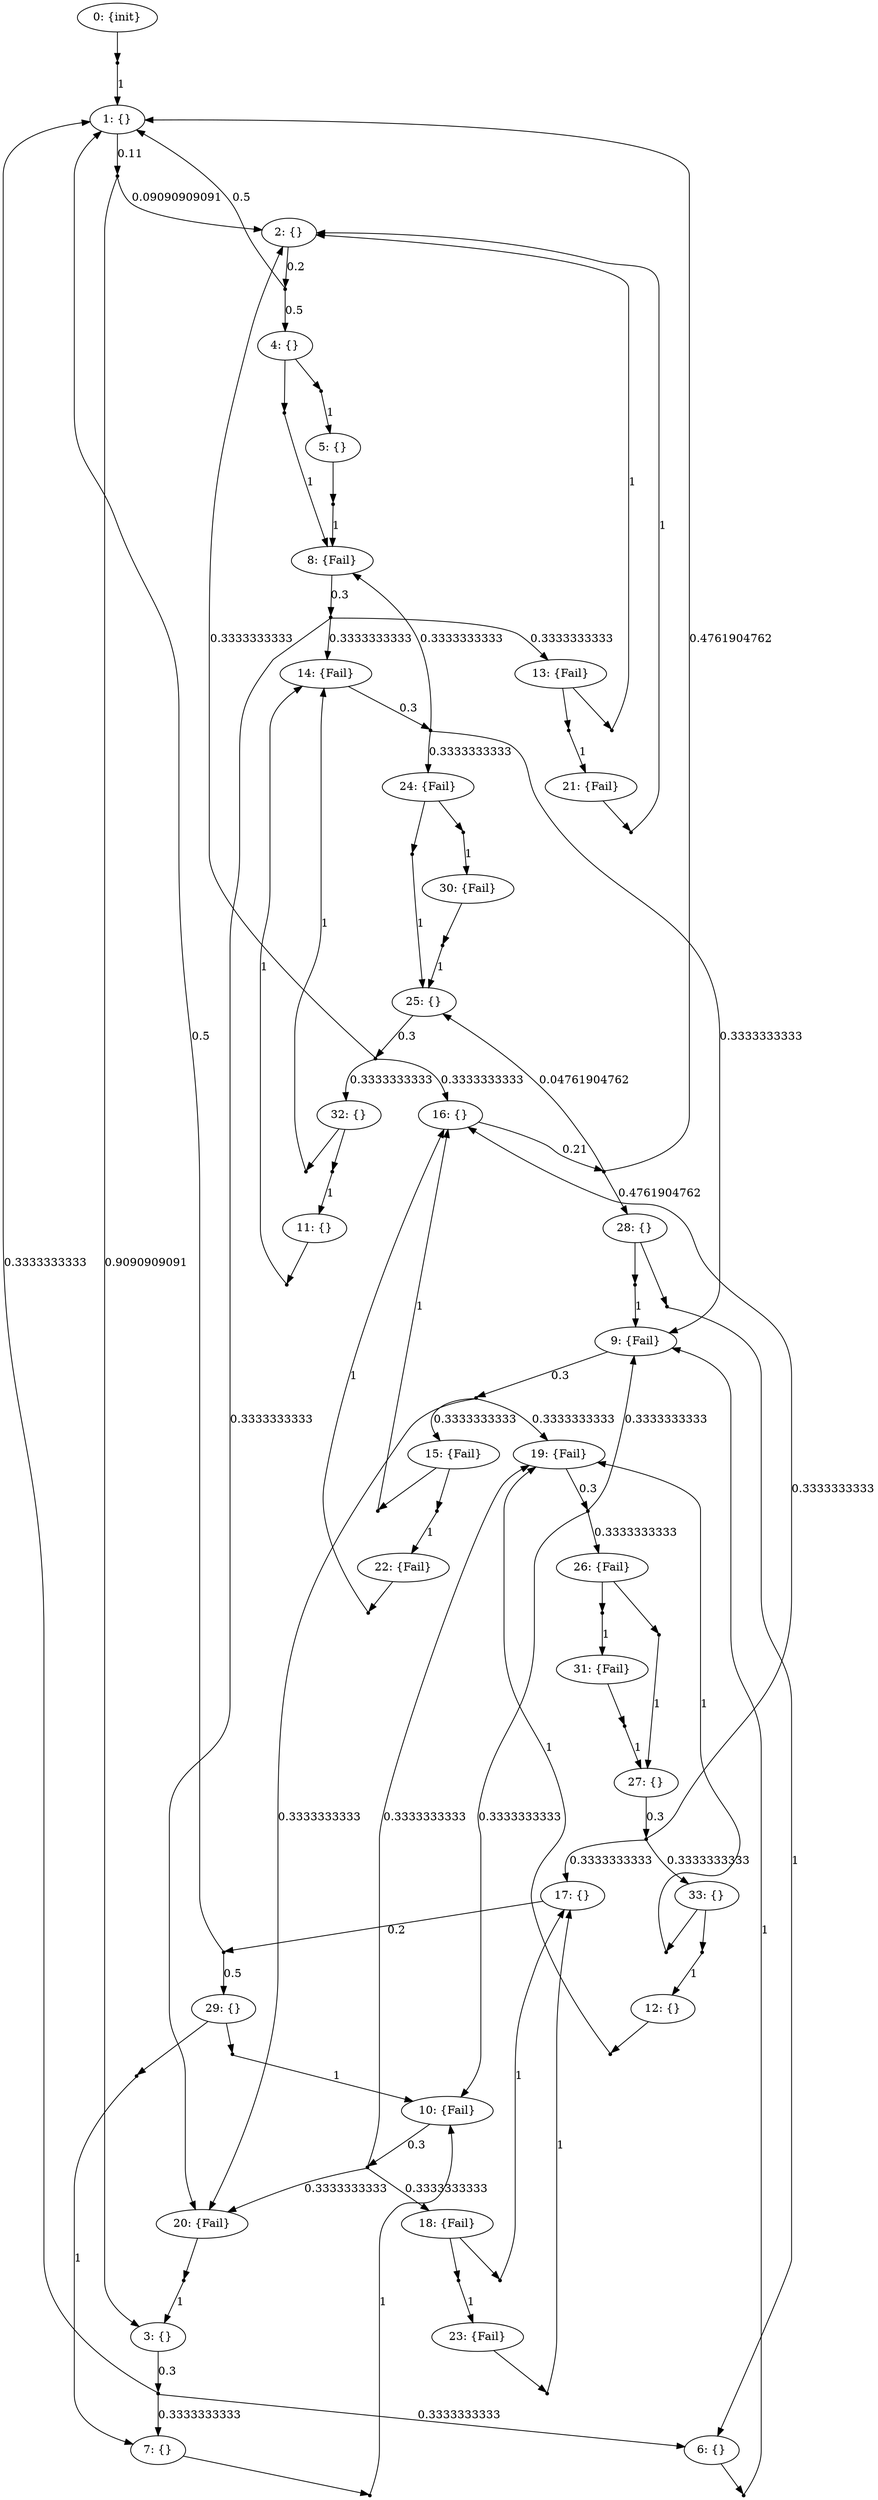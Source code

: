 digraph model {
	0 [ label = "0: {init}" ];
	1 [ label = "1: {}" ];
	2 [ label = "2: {}" ];
	3 [ label = "3: {}" ];
	4 [ label = "4: {}" ];
	5 [ label = "5: {}" ];
	6 [ label = "6: {}" ];
	7 [ label = "7: {}" ];
	8 [ label = "8: {Fail}" ];
	9 [ label = "9: {Fail}" ];
	10 [ label = "10: {Fail}" ];
	11 [ label = "11: {}" ];
	12 [ label = "12: {}" ];
	13 [ label = "13: {Fail}" ];
	14 [ label = "14: {Fail}" ];
	15 [ label = "15: {Fail}" ];
	16 [ label = "16: {}" ];
	17 [ label = "17: {}" ];
	18 [ label = "18: {Fail}" ];
	19 [ label = "19: {Fail}" ];
	20 [ label = "20: {Fail}" ];
	21 [ label = "21: {Fail}" ];
	22 [ label = "22: {Fail}" ];
	23 [ label = "23: {Fail}" ];
	24 [ label = "24: {Fail}" ];
	25 [ label = "25: {}" ];
	26 [ label = "26: {Fail}" ];
	27 [ label = "27: {}" ];
	28 [ label = "28: {}" ];
	29 [ label = "29: {}" ];
	30 [ label = "30: {Fail}" ];
	31 [ label = "31: {Fail}" ];
	32 [ label = "32: {}" ];
	33 [ label = "33: {}" ];
	"0c0" [shape = "point"];
	0 -> "0c0";
	"0c0" -> 1 [ label= "1" ];
	"1c0" [shape = "point"];
	1 -> "1c0" [ label = "0.11"]
;
	"1c0" -> 2 [ label= "0.09090909091" ];
	"1c0" -> 3 [ label= "0.9090909091" ];
	"2c0" [shape = "point"];
	2 -> "2c0" [ label = "0.2"]
;
	"2c0" -> 1 [ label= "0.5" ];
	"2c0" -> 4 [ label= "0.5" ];
	"3c0" [shape = "point"];
	3 -> "3c0" [ label = "0.3"]
;
	"3c0" -> 1 [ label= "0.3333333333" ];
	"3c0" -> 6 [ label= "0.3333333333" ];
	"3c0" -> 7 [ label= "0.3333333333" ];
	"4c0" [shape = "point"];
	4 -> "4c0";
	"4c0" -> 8 [ label= "1" ];
	"4c1" [shape = "point"];
	4 -> "4c1";
	"4c1" -> 5 [ label= "1" ];
	"5c0" [shape = "point"];
	5 -> "5c0";
	"5c0" -> 8 [ label= "1" ];
	"6c0" [shape = "point"];
	6 -> "6c0";
	"6c0" -> 9 [ label= "1" ];
	"7c0" [shape = "point"];
	7 -> "7c0";
	"7c0" -> 10 [ label= "1" ];
	"8c0" [shape = "point"];
	8 -> "8c0" [ label = "0.3"]
;
	"8c0" -> 13 [ label= "0.3333333333" ];
	"8c0" -> 14 [ label= "0.3333333333" ];
	"8c0" -> 20 [ label= "0.3333333333" ];
	"9c0" [shape = "point"];
	9 -> "9c0" [ label = "0.3"]
;
	"9c0" -> 15 [ label= "0.3333333333" ];
	"9c0" -> 19 [ label= "0.3333333333" ];
	"9c0" -> 20 [ label= "0.3333333333" ];
	"10c0" [shape = "point"];
	10 -> "10c0" [ label = "0.3"]
;
	"10c0" -> 18 [ label= "0.3333333333" ];
	"10c0" -> 19 [ label= "0.3333333333" ];
	"10c0" -> 20 [ label= "0.3333333333" ];
	"11c0" [shape = "point"];
	11 -> "11c0";
	"11c0" -> 14 [ label= "1" ];
	"12c0" [shape = "point"];
	12 -> "12c0";
	"12c0" -> 19 [ label= "1" ];
	"13c0" [shape = "point"];
	13 -> "13c0";
	"13c0" -> 2 [ label= "1" ];
	"13c1" [shape = "point"];
	13 -> "13c1";
	"13c1" -> 21 [ label= "1" ];
	"14c0" [shape = "point"];
	14 -> "14c0" [ label = "0.3"]
;
	"14c0" -> 8 [ label= "0.3333333333" ];
	"14c0" -> 9 [ label= "0.3333333333" ];
	"14c0" -> 24 [ label= "0.3333333333" ];
	"15c0" [shape = "point"];
	15 -> "15c0";
	"15c0" -> 16 [ label= "1" ];
	"15c1" [shape = "point"];
	15 -> "15c1";
	"15c1" -> 22 [ label= "1" ];
	"16c0" [shape = "point"];
	16 -> "16c0" [ label = "0.21"]
;
	"16c0" -> 1 [ label= "0.4761904762" ];
	"16c0" -> 25 [ label= "0.04761904762" ];
	"16c0" -> 28 [ label= "0.4761904762" ];
	"17c0" [shape = "point"];
	17 -> "17c0" [ label = "0.2"]
;
	"17c0" -> 1 [ label= "0.5" ];
	"17c0" -> 29 [ label= "0.5" ];
	"18c0" [shape = "point"];
	18 -> "18c0";
	"18c0" -> 17 [ label= "1" ];
	"18c1" [shape = "point"];
	18 -> "18c1";
	"18c1" -> 23 [ label= "1" ];
	"19c0" [shape = "point"];
	19 -> "19c0" [ label = "0.3"]
;
	"19c0" -> 9 [ label= "0.3333333333" ];
	"19c0" -> 10 [ label= "0.3333333333" ];
	"19c0" -> 26 [ label= "0.3333333333" ];
	"20c0" [shape = "point"];
	20 -> "20c0";
	"20c0" -> 3 [ label= "1" ];
	"21c0" [shape = "point"];
	21 -> "21c0";
	"21c0" -> 2 [ label= "1" ];
	"22c0" [shape = "point"];
	22 -> "22c0";
	"22c0" -> 16 [ label= "1" ];
	"23c0" [shape = "point"];
	23 -> "23c0";
	"23c0" -> 17 [ label= "1" ];
	"24c0" [shape = "point"];
	24 -> "24c0";
	"24c0" -> 25 [ label= "1" ];
	"24c1" [shape = "point"];
	24 -> "24c1";
	"24c1" -> 30 [ label= "1" ];
	"25c0" [shape = "point"];
	25 -> "25c0" [ label = "0.3"]
;
	"25c0" -> 2 [ label= "0.3333333333" ];
	"25c0" -> 16 [ label= "0.3333333333" ];
	"25c0" -> 32 [ label= "0.3333333333" ];
	"26c0" [shape = "point"];
	26 -> "26c0";
	"26c0" -> 27 [ label= "1" ];
	"26c1" [shape = "point"];
	26 -> "26c1";
	"26c1" -> 31 [ label= "1" ];
	"27c0" [shape = "point"];
	27 -> "27c0" [ label = "0.3"]
;
	"27c0" -> 16 [ label= "0.3333333333" ];
	"27c0" -> 17 [ label= "0.3333333333" ];
	"27c0" -> 33 [ label= "0.3333333333" ];
	"28c0" [shape = "point"];
	28 -> "28c0";
	"28c0" -> 9 [ label= "1" ];
	"28c1" [shape = "point"];
	28 -> "28c1";
	"28c1" -> 6 [ label= "1" ];
	"29c0" [shape = "point"];
	29 -> "29c0";
	"29c0" -> 10 [ label= "1" ];
	"29c1" [shape = "point"];
	29 -> "29c1";
	"29c1" -> 7 [ label= "1" ];
	"30c0" [shape = "point"];
	30 -> "30c0";
	"30c0" -> 25 [ label= "1" ];
	"31c0" [shape = "point"];
	31 -> "31c0";
	"31c0" -> 27 [ label= "1" ];
	"32c0" [shape = "point"];
	32 -> "32c0";
	"32c0" -> 14 [ label= "1" ];
	"32c1" [shape = "point"];
	32 -> "32c1";
	"32c1" -> 11 [ label= "1" ];
	"33c0" [shape = "point"];
	33 -> "33c0";
	"33c0" -> 19 [ label= "1" ];
	"33c1" [shape = "point"];
	33 -> "33c1";
	"33c1" -> 12 [ label= "1" ];
}
